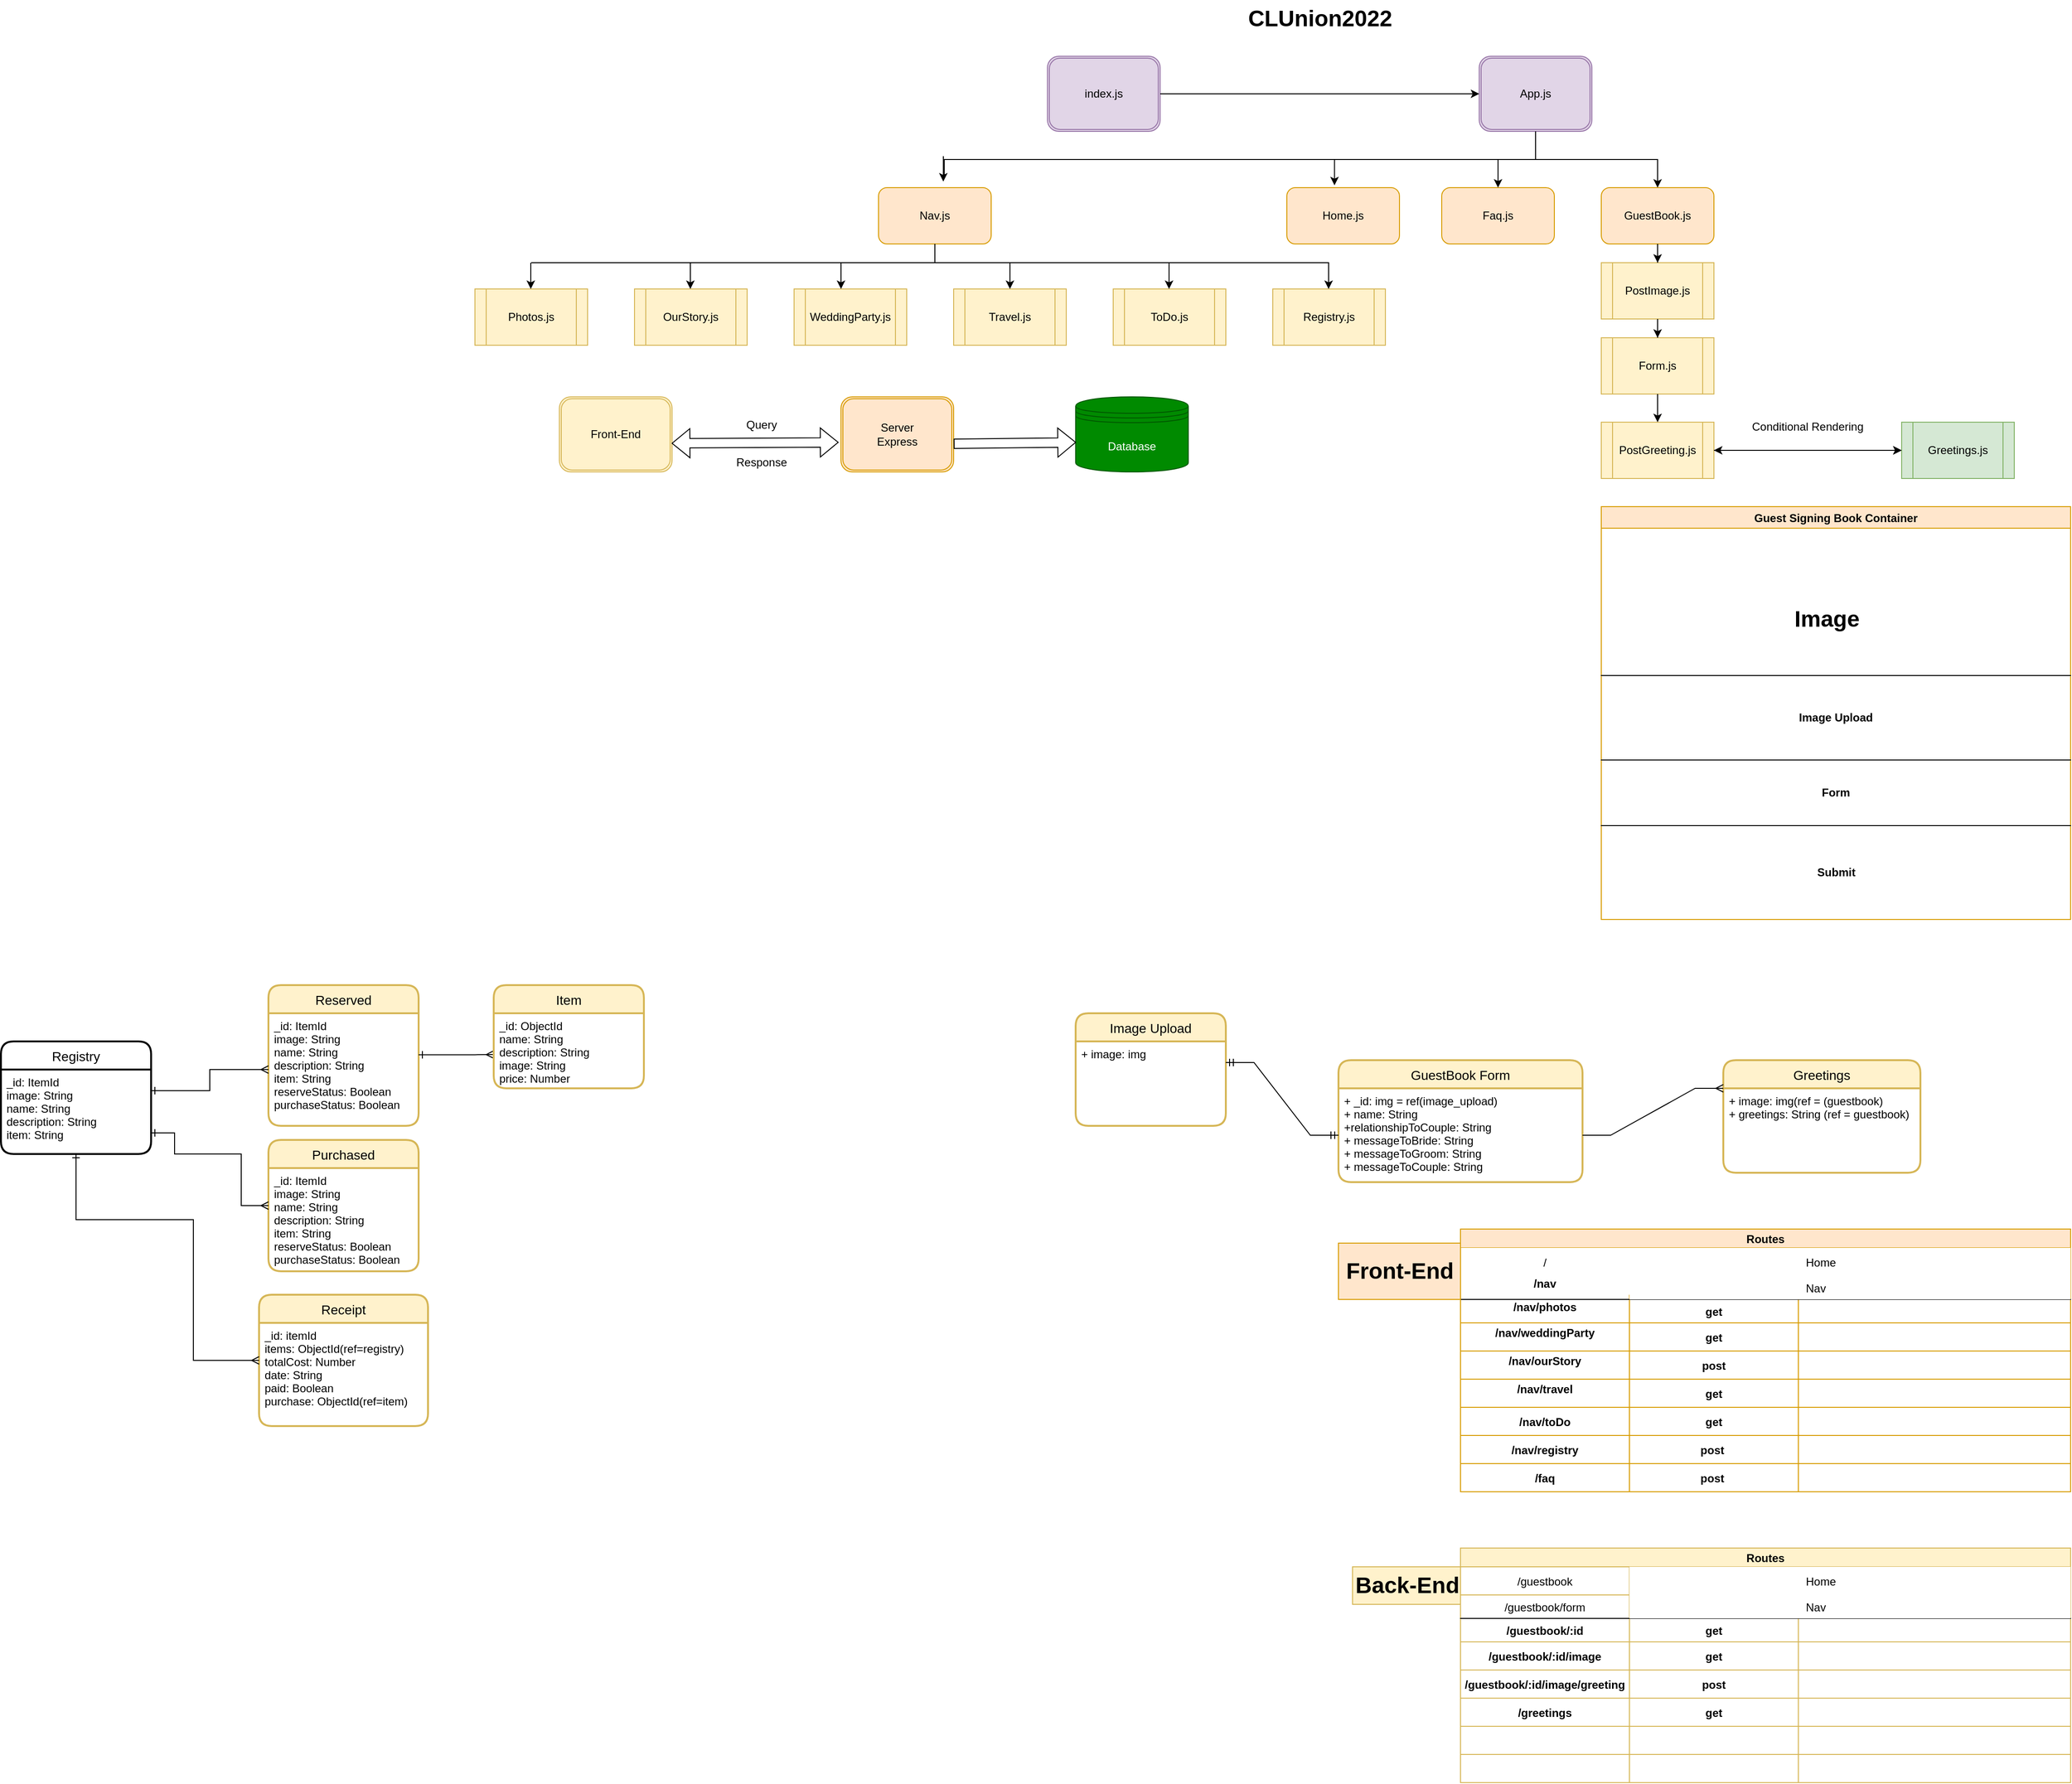 <mxfile version="17.2.4" type="github">
  <diagram id="R2lEEEUBdFMjLlhIrx00" name="Page-1">
    <mxGraphModel dx="3335" dy="1774" grid="1" gridSize="10" guides="1" tooltips="1" connect="1" arrows="1" fold="1" page="1" pageScale="1" pageWidth="850" pageHeight="1100" math="0" shadow="0" extFonts="Permanent Marker^https://fonts.googleapis.com/css?family=Permanent+Marker">
      <root>
        <mxCell id="0" />
        <mxCell id="1" parent="0" />
        <mxCell id="suhASBV4rH8vaRm9QiRD-216" value="" style="group" vertex="1" connectable="0" parent="1">
          <mxGeometry x="-1700" y="-1100" width="1640" height="510" as="geometry" />
        </mxCell>
        <mxCell id="suhASBV4rH8vaRm9QiRD-166" value="index.js" style="shape=ext;double=1;rounded=1;whiteSpace=wrap;html=1;fillColor=#e1d5e7;strokeColor=#9673a6;" vertex="1" parent="suhASBV4rH8vaRm9QiRD-216">
          <mxGeometry x="610" y="60" width="120" height="80" as="geometry" />
        </mxCell>
        <mxCell id="suhASBV4rH8vaRm9QiRD-167" value="App.js" style="shape=ext;double=1;rounded=1;whiteSpace=wrap;html=1;fillColor=#e1d5e7;strokeColor=#9673a6;" vertex="1" parent="suhASBV4rH8vaRm9QiRD-216">
          <mxGeometry x="1070" y="60" width="120" height="80" as="geometry" />
        </mxCell>
        <mxCell id="suhASBV4rH8vaRm9QiRD-168" value="" style="edgeStyle=orthogonalEdgeStyle;rounded=0;orthogonalLoop=1;jettySize=auto;html=1;" edge="1" parent="suhASBV4rH8vaRm9QiRD-216" source="suhASBV4rH8vaRm9QiRD-166" target="suhASBV4rH8vaRm9QiRD-167">
          <mxGeometry relative="1" as="geometry" />
        </mxCell>
        <mxCell id="suhASBV4rH8vaRm9QiRD-169" value="Nav.js" style="rounded=1;whiteSpace=wrap;html=1;fillColor=#ffe6cc;strokeColor=#d79b00;" vertex="1" parent="suhASBV4rH8vaRm9QiRD-216">
          <mxGeometry x="430" y="200" width="120" height="60" as="geometry" />
        </mxCell>
        <mxCell id="suhASBV4rH8vaRm9QiRD-170" value="Home.js" style="rounded=1;whiteSpace=wrap;html=1;fillColor=#ffe6cc;strokeColor=#d79b00;" vertex="1" parent="suhASBV4rH8vaRm9QiRD-216">
          <mxGeometry x="865" y="200" width="120" height="60" as="geometry" />
        </mxCell>
        <mxCell id="suhASBV4rH8vaRm9QiRD-171" value="Faq.js" style="rounded=1;whiteSpace=wrap;html=1;fillColor=#ffe6cc;strokeColor=#d79b00;" vertex="1" parent="suhASBV4rH8vaRm9QiRD-216">
          <mxGeometry x="1030" y="200" width="120" height="60" as="geometry" />
        </mxCell>
        <mxCell id="suhASBV4rH8vaRm9QiRD-191" value="" style="edgeStyle=orthogonalEdgeStyle;rounded=0;orthogonalLoop=1;jettySize=auto;html=1;" edge="1" parent="suhASBV4rH8vaRm9QiRD-216" source="suhASBV4rH8vaRm9QiRD-167" target="suhASBV4rH8vaRm9QiRD-171">
          <mxGeometry relative="1" as="geometry" />
        </mxCell>
        <mxCell id="suhASBV4rH8vaRm9QiRD-172" value="GuestBook.js" style="rounded=1;whiteSpace=wrap;html=1;fillColor=#ffe6cc;strokeColor=#d79b00;" vertex="1" parent="suhASBV4rH8vaRm9QiRD-216">
          <mxGeometry x="1200" y="200" width="120" height="60" as="geometry" />
        </mxCell>
        <mxCell id="suhASBV4rH8vaRm9QiRD-173" value="OurStory.js" style="shape=process;whiteSpace=wrap;html=1;backgroundOutline=1;fillColor=#fff2cc;strokeColor=#d6b656;" vertex="1" parent="suhASBV4rH8vaRm9QiRD-216">
          <mxGeometry x="170" y="308" width="120" height="60" as="geometry" />
        </mxCell>
        <mxCell id="suhASBV4rH8vaRm9QiRD-174" value="WeddingParty.js" style="shape=process;whiteSpace=wrap;html=1;backgroundOutline=1;fillColor=#fff2cc;strokeColor=#d6b656;" vertex="1" parent="suhASBV4rH8vaRm9QiRD-216">
          <mxGeometry x="340" y="308" width="120" height="60" as="geometry" />
        </mxCell>
        <mxCell id="suhASBV4rH8vaRm9QiRD-175" value="Travel.js" style="shape=process;whiteSpace=wrap;html=1;backgroundOutline=1;fillColor=#fff2cc;strokeColor=#d6b656;" vertex="1" parent="suhASBV4rH8vaRm9QiRD-216">
          <mxGeometry x="510" y="308" width="120" height="60" as="geometry" />
        </mxCell>
        <mxCell id="suhASBV4rH8vaRm9QiRD-204" value="" style="edgeStyle=orthogonalEdgeStyle;rounded=0;orthogonalLoop=1;jettySize=auto;html=1;" edge="1" parent="suhASBV4rH8vaRm9QiRD-216" source="suhASBV4rH8vaRm9QiRD-169" target="suhASBV4rH8vaRm9QiRD-175">
          <mxGeometry relative="1" as="geometry">
            <Array as="points">
              <mxPoint x="490" y="280" />
              <mxPoint x="570" y="280" />
            </Array>
          </mxGeometry>
        </mxCell>
        <mxCell id="suhASBV4rH8vaRm9QiRD-176" value="ToDo.js" style="shape=process;whiteSpace=wrap;html=1;backgroundOutline=1;fillColor=#fff2cc;strokeColor=#d6b656;" vertex="1" parent="suhASBV4rH8vaRm9QiRD-216">
          <mxGeometry x="680" y="308" width="120" height="60" as="geometry" />
        </mxCell>
        <mxCell id="suhASBV4rH8vaRm9QiRD-177" value="Registry.js" style="shape=process;whiteSpace=wrap;html=1;backgroundOutline=1;fillColor=#fff2cc;strokeColor=#d6b656;" vertex="1" parent="suhASBV4rH8vaRm9QiRD-216">
          <mxGeometry x="850" y="308" width="120" height="60" as="geometry" />
        </mxCell>
        <mxCell id="suhASBV4rH8vaRm9QiRD-178" value="Photos.js" style="shape=process;whiteSpace=wrap;html=1;backgroundOutline=1;fillColor=#fff2cc;strokeColor=#d6b656;" vertex="1" parent="suhASBV4rH8vaRm9QiRD-216">
          <mxGeometry y="308" width="120" height="60" as="geometry" />
        </mxCell>
        <mxCell id="suhASBV4rH8vaRm9QiRD-179" value="PostImage.js" style="shape=process;whiteSpace=wrap;html=1;backgroundOutline=1;fillColor=#fff2cc;strokeColor=#d6b656;" vertex="1" parent="suhASBV4rH8vaRm9QiRD-216">
          <mxGeometry x="1200" y="280" width="120" height="60" as="geometry" />
        </mxCell>
        <mxCell id="suhASBV4rH8vaRm9QiRD-190" value="" style="edgeStyle=orthogonalEdgeStyle;rounded=0;orthogonalLoop=1;jettySize=auto;html=1;" edge="1" parent="suhASBV4rH8vaRm9QiRD-216" source="suhASBV4rH8vaRm9QiRD-172" target="suhASBV4rH8vaRm9QiRD-179">
          <mxGeometry relative="1" as="geometry" />
        </mxCell>
        <mxCell id="suhASBV4rH8vaRm9QiRD-184" value="Form.js" style="shape=process;whiteSpace=wrap;html=1;backgroundOutline=1;fillColor=#fff2cc;strokeColor=#d6b656;" vertex="1" parent="suhASBV4rH8vaRm9QiRD-216">
          <mxGeometry x="1200" y="360" width="120" height="60" as="geometry" />
        </mxCell>
        <mxCell id="suhASBV4rH8vaRm9QiRD-185" value="" style="edgeStyle=orthogonalEdgeStyle;rounded=0;orthogonalLoop=1;jettySize=auto;html=1;" edge="1" parent="suhASBV4rH8vaRm9QiRD-216" source="suhASBV4rH8vaRm9QiRD-179" target="suhASBV4rH8vaRm9QiRD-184">
          <mxGeometry relative="1" as="geometry" />
        </mxCell>
        <mxCell id="suhASBV4rH8vaRm9QiRD-186" value="PostGreeting.js" style="shape=process;whiteSpace=wrap;html=1;backgroundOutline=1;fillColor=#fff2cc;strokeColor=#d6b656;" vertex="1" parent="suhASBV4rH8vaRm9QiRD-216">
          <mxGeometry x="1200" y="450" width="120" height="60" as="geometry" />
        </mxCell>
        <mxCell id="suhASBV4rH8vaRm9QiRD-187" value="" style="edgeStyle=orthogonalEdgeStyle;rounded=0;orthogonalLoop=1;jettySize=auto;html=1;" edge="1" parent="suhASBV4rH8vaRm9QiRD-216" source="suhASBV4rH8vaRm9QiRD-184" target="suhASBV4rH8vaRm9QiRD-186">
          <mxGeometry relative="1" as="geometry" />
        </mxCell>
        <mxCell id="suhASBV4rH8vaRm9QiRD-188" value="Greetings.js" style="shape=process;whiteSpace=wrap;html=1;backgroundOutline=1;fillColor=#d5e8d4;strokeColor=#82b366;" vertex="1" parent="suhASBV4rH8vaRm9QiRD-216">
          <mxGeometry x="1520" y="450" width="120" height="60" as="geometry" />
        </mxCell>
        <mxCell id="suhASBV4rH8vaRm9QiRD-189" value="" style="edgeStyle=orthogonalEdgeStyle;rounded=0;orthogonalLoop=1;jettySize=auto;html=1;" edge="1" parent="suhASBV4rH8vaRm9QiRD-216" source="suhASBV4rH8vaRm9QiRD-186" target="suhASBV4rH8vaRm9QiRD-188">
          <mxGeometry relative="1" as="geometry" />
        </mxCell>
        <mxCell id="suhASBV4rH8vaRm9QiRD-196" value="" style="shape=partialRectangle;whiteSpace=wrap;html=1;bottom=0;right=0;fillColor=none;" vertex="1" parent="suhASBV4rH8vaRm9QiRD-216">
          <mxGeometry x="500" y="170" width="600" height="20" as="geometry" />
        </mxCell>
        <mxCell id="suhASBV4rH8vaRm9QiRD-198" value="" style="edgeStyle=elbowEdgeStyle;elbow=vertical;endArrow=classic;html=1;rounded=0;entryX=0.5;entryY=0;entryDx=0;entryDy=0;" edge="1" parent="suhASBV4rH8vaRm9QiRD-216" target="suhASBV4rH8vaRm9QiRD-172">
          <mxGeometry width="50" height="50" relative="1" as="geometry">
            <mxPoint x="1130" y="170" as="sourcePoint" />
            <mxPoint x="1180" y="120" as="targetPoint" />
            <Array as="points">
              <mxPoint x="1190" y="170" />
            </Array>
          </mxGeometry>
        </mxCell>
        <mxCell id="suhASBV4rH8vaRm9QiRD-199" value="" style="endArrow=classic;html=1;rounded=0;exitX=0.693;exitY=0.025;exitDx=0;exitDy=0;exitPerimeter=0;entryX=0.423;entryY=-0.042;entryDx=0;entryDy=0;entryPerimeter=0;" edge="1" parent="suhASBV4rH8vaRm9QiRD-216" source="suhASBV4rH8vaRm9QiRD-196" target="suhASBV4rH8vaRm9QiRD-170">
          <mxGeometry width="50" height="50" relative="1" as="geometry">
            <mxPoint x="910" y="160" as="sourcePoint" />
            <mxPoint x="960" y="110" as="targetPoint" />
          </mxGeometry>
        </mxCell>
        <mxCell id="suhASBV4rH8vaRm9QiRD-201" value="" style="endArrow=classic;html=1;rounded=0;exitX=0.693;exitY=0.025;exitDx=0;exitDy=0;exitPerimeter=0;entryX=0.423;entryY=-0.042;entryDx=0;entryDy=0;entryPerimeter=0;" edge="1" parent="suhASBV4rH8vaRm9QiRD-216">
          <mxGeometry width="50" height="50" relative="1" as="geometry">
            <mxPoint x="499.04" y="166.51" as="sourcePoint" />
            <mxPoint x="499.0" y="193.49" as="targetPoint" />
          </mxGeometry>
        </mxCell>
        <mxCell id="suhASBV4rH8vaRm9QiRD-206" value="" style="endArrow=classic;html=1;rounded=0;" edge="1" parent="suhASBV4rH8vaRm9QiRD-216">
          <mxGeometry width="50" height="50" relative="1" as="geometry">
            <mxPoint x="390" y="280" as="sourcePoint" />
            <mxPoint x="390" y="308" as="targetPoint" />
          </mxGeometry>
        </mxCell>
        <mxCell id="suhASBV4rH8vaRm9QiRD-207" value="" style="endArrow=classic;html=1;rounded=0;" edge="1" parent="suhASBV4rH8vaRm9QiRD-216">
          <mxGeometry width="50" height="50" relative="1" as="geometry">
            <mxPoint x="229.5" y="280" as="sourcePoint" />
            <mxPoint x="229.5" y="308" as="targetPoint" />
          </mxGeometry>
        </mxCell>
        <mxCell id="suhASBV4rH8vaRm9QiRD-208" value="" style="endArrow=classic;html=1;rounded=0;" edge="1" parent="suhASBV4rH8vaRm9QiRD-216">
          <mxGeometry width="50" height="50" relative="1" as="geometry">
            <mxPoint x="59.5" y="280" as="sourcePoint" />
            <mxPoint x="59.5" y="308" as="targetPoint" />
          </mxGeometry>
        </mxCell>
        <mxCell id="suhASBV4rH8vaRm9QiRD-209" value="" style="endArrow=classic;html=1;rounded=0;" edge="1" parent="suhASBV4rH8vaRm9QiRD-216">
          <mxGeometry width="50" height="50" relative="1" as="geometry">
            <mxPoint x="739.5" y="280" as="sourcePoint" />
            <mxPoint x="739.5" y="308" as="targetPoint" />
          </mxGeometry>
        </mxCell>
        <mxCell id="suhASBV4rH8vaRm9QiRD-210" value="" style="endArrow=classic;html=1;rounded=0;" edge="1" parent="suhASBV4rH8vaRm9QiRD-216">
          <mxGeometry width="50" height="50" relative="1" as="geometry">
            <mxPoint x="909.5" y="280" as="sourcePoint" />
            <mxPoint x="909.5" y="308" as="targetPoint" />
          </mxGeometry>
        </mxCell>
        <mxCell id="suhASBV4rH8vaRm9QiRD-211" value="" style="endArrow=none;html=1;rounded=0;" edge="1" parent="suhASBV4rH8vaRm9QiRD-216">
          <mxGeometry width="50" height="50" relative="1" as="geometry">
            <mxPoint x="570" y="280" as="sourcePoint" />
            <mxPoint x="910" y="280" as="targetPoint" />
          </mxGeometry>
        </mxCell>
        <mxCell id="suhASBV4rH8vaRm9QiRD-212" value="" style="endArrow=none;html=1;rounded=0;" edge="1" parent="suhASBV4rH8vaRm9QiRD-216">
          <mxGeometry width="50" height="50" relative="1" as="geometry">
            <mxPoint x="60" y="280" as="sourcePoint" />
            <mxPoint x="490" y="280" as="targetPoint" />
          </mxGeometry>
        </mxCell>
        <mxCell id="suhASBV4rH8vaRm9QiRD-213" value="CLUnion2022" style="text;strokeColor=none;fillColor=none;html=1;fontSize=24;fontStyle=1;verticalAlign=middle;align=center;" vertex="1" parent="suhASBV4rH8vaRm9QiRD-216">
          <mxGeometry x="850" width="100" height="40" as="geometry" />
        </mxCell>
        <mxCell id="suhASBV4rH8vaRm9QiRD-214" value="Conditional Rendering" style="text;html=1;strokeColor=none;fillColor=none;align=center;verticalAlign=middle;whiteSpace=wrap;rounded=0;" vertex="1" parent="suhASBV4rH8vaRm9QiRD-216">
          <mxGeometry x="1340" y="440" width="160" height="30" as="geometry" />
        </mxCell>
        <mxCell id="suhASBV4rH8vaRm9QiRD-215" value="" style="endArrow=classic;startArrow=classic;html=1;rounded=0;" edge="1" parent="suhASBV4rH8vaRm9QiRD-216">
          <mxGeometry width="50" height="50" relative="1" as="geometry">
            <mxPoint x="1320" y="480" as="sourcePoint" />
            <mxPoint x="1520" y="480" as="targetPoint" />
            <Array as="points" />
          </mxGeometry>
        </mxCell>
        <mxCell id="suhASBV4rH8vaRm9QiRD-229" value="Database" style="shape=datastore;whiteSpace=wrap;html=1;fillColor=#008a00;fontColor=#ffffff;strokeColor=#005700;" vertex="1" parent="suhASBV4rH8vaRm9QiRD-216">
          <mxGeometry x="640" y="423" width="120" height="80" as="geometry" />
        </mxCell>
        <mxCell id="suhASBV4rH8vaRm9QiRD-219" value="Guest Signing Book Container" style="swimlane;fillColor=#ffe6cc;strokeColor=#d79b00;" vertex="1" parent="1">
          <mxGeometry x="-500" y="-560" width="500" height="440" as="geometry" />
        </mxCell>
        <mxCell id="suhASBV4rH8vaRm9QiRD-220" value="Image Upload" style="shape=partialRectangle;whiteSpace=wrap;html=1;left=0;right=0;fillColor=none;fontStyle=1" vertex="1" parent="suhASBV4rH8vaRm9QiRD-219">
          <mxGeometry y="180" width="500" height="90" as="geometry" />
        </mxCell>
        <mxCell id="suhASBV4rH8vaRm9QiRD-221" value="&lt;b&gt;Form&lt;/b&gt;" style="shape=partialRectangle;whiteSpace=wrap;html=1;left=0;right=0;fillColor=none;" vertex="1" parent="suhASBV4rH8vaRm9QiRD-219">
          <mxGeometry y="270" width="500" height="70" as="geometry" />
        </mxCell>
        <mxCell id="suhASBV4rH8vaRm9QiRD-224" value="Image" style="text;strokeColor=none;fillColor=none;html=1;fontSize=24;fontStyle=1;verticalAlign=middle;align=center;" vertex="1" parent="suhASBV4rH8vaRm9QiRD-219">
          <mxGeometry x="190" y="100" width="100" height="40" as="geometry" />
        </mxCell>
        <mxCell id="suhASBV4rH8vaRm9QiRD-226" value="&lt;b&gt;Submit&lt;/b&gt;" style="text;html=1;align=center;verticalAlign=middle;resizable=0;points=[];autosize=1;strokeColor=none;fillColor=none;" vertex="1" parent="suhASBV4rH8vaRm9QiRD-219">
          <mxGeometry x="220" y="380" width="60" height="20" as="geometry" />
        </mxCell>
        <mxCell id="suhASBV4rH8vaRm9QiRD-227" value="Front-End" style="shape=ext;double=1;rounded=1;whiteSpace=wrap;html=1;fillColor=#fff2cc;strokeColor=#d6b656;" vertex="1" parent="1">
          <mxGeometry x="-1610" y="-677" width="120" height="80" as="geometry" />
        </mxCell>
        <mxCell id="suhASBV4rH8vaRm9QiRD-228" value="Server&lt;br&gt;Express" style="shape=ext;double=1;rounded=1;whiteSpace=wrap;html=1;fillColor=#ffe6cc;strokeColor=#d79b00;" vertex="1" parent="1">
          <mxGeometry x="-1310" y="-677" width="120" height="80" as="geometry" />
        </mxCell>
        <mxCell id="suhASBV4rH8vaRm9QiRD-232" value="Query" style="text;html=1;align=center;verticalAlign=middle;resizable=0;points=[];autosize=1;strokeColor=none;fillColor=none;" vertex="1" parent="1">
          <mxGeometry x="-1420" y="-657" width="50" height="20" as="geometry" />
        </mxCell>
        <mxCell id="suhASBV4rH8vaRm9QiRD-233" value="Response" style="text;html=1;align=center;verticalAlign=middle;resizable=0;points=[];autosize=1;strokeColor=none;fillColor=none;" vertex="1" parent="1">
          <mxGeometry x="-1430" y="-617" width="70" height="20" as="geometry" />
        </mxCell>
        <mxCell id="suhASBV4rH8vaRm9QiRD-231" value="" style="shape=flexArrow;endArrow=classic;startArrow=classic;html=1;rounded=0;entryX=-0.021;entryY=0.606;entryDx=0;entryDy=0;entryPerimeter=0;exitX=0.996;exitY=0.619;exitDx=0;exitDy=0;exitPerimeter=0;" edge="1" parent="1" source="suhASBV4rH8vaRm9QiRD-227" target="suhASBV4rH8vaRm9QiRD-228">
          <mxGeometry width="100" height="100" relative="1" as="geometry">
            <mxPoint x="-1490" y="-627" as="sourcePoint" />
            <mxPoint x="-1390" y="-727" as="targetPoint" />
          </mxGeometry>
        </mxCell>
        <mxCell id="suhASBV4rH8vaRm9QiRD-234" value="" style="shape=flexArrow;endArrow=classic;html=1;rounded=0;entryX=0.004;entryY=0.606;entryDx=0;entryDy=0;entryPerimeter=0;" edge="1" parent="1" target="suhASBV4rH8vaRm9QiRD-229">
          <mxGeometry width="50" height="50" relative="1" as="geometry">
            <mxPoint x="-1190" y="-627" as="sourcePoint" />
            <mxPoint x="-1140" y="-677" as="targetPoint" />
          </mxGeometry>
        </mxCell>
        <mxCell id="suhASBV4rH8vaRm9QiRD-235" value="Image Upload" style="swimlane;childLayout=stackLayout;horizontal=1;startSize=30;horizontalStack=0;rounded=1;fontSize=14;fontStyle=0;strokeWidth=2;resizeParent=0;resizeLast=1;shadow=0;dashed=0;align=center;fillColor=#fff2cc;strokeColor=#d6b656;" vertex="1" parent="1">
          <mxGeometry x="-1060" y="-20" width="160" height="120" as="geometry" />
        </mxCell>
        <mxCell id="suhASBV4rH8vaRm9QiRD-236" value="+ image: img" style="align=left;strokeColor=none;fillColor=none;spacingLeft=4;fontSize=12;verticalAlign=top;resizable=0;rotatable=0;part=1;" vertex="1" parent="suhASBV4rH8vaRm9QiRD-235">
          <mxGeometry y="30" width="160" height="90" as="geometry" />
        </mxCell>
        <mxCell id="suhASBV4rH8vaRm9QiRD-237" value="GuestBook Form" style="swimlane;childLayout=stackLayout;horizontal=1;startSize=30;horizontalStack=0;rounded=1;fontSize=14;fontStyle=0;strokeWidth=2;resizeParent=0;resizeLast=1;shadow=0;dashed=0;align=center;fillColor=#fff2cc;strokeColor=#d6b656;" vertex="1" parent="1">
          <mxGeometry x="-780" y="30" width="260" height="130" as="geometry" />
        </mxCell>
        <mxCell id="suhASBV4rH8vaRm9QiRD-238" value="+ _id: img = ref(image_upload)&#xa;+ name: String&#xa;+relationshipToCouple: String&#xa;+ messageToBride: String&#xa;+ messageToGroom: String&#xa;+ messageToCouple: String" style="align=left;strokeColor=none;fillColor=none;spacingLeft=4;fontSize=12;verticalAlign=top;resizable=0;rotatable=0;part=1;" vertex="1" parent="suhASBV4rH8vaRm9QiRD-237">
          <mxGeometry y="30" width="260" height="100" as="geometry" />
        </mxCell>
        <mxCell id="suhASBV4rH8vaRm9QiRD-239" value="" style="edgeStyle=entityRelationEdgeStyle;fontSize=12;html=1;endArrow=ERmandOne;startArrow=ERmandOne;rounded=0;entryX=0;entryY=0.5;entryDx=0;entryDy=0;exitX=1;exitY=0.25;exitDx=0;exitDy=0;" edge="1" parent="1" source="suhASBV4rH8vaRm9QiRD-236" target="suhASBV4rH8vaRm9QiRD-238">
          <mxGeometry width="100" height="100" relative="1" as="geometry">
            <mxPoint x="-900" y="40" as="sourcePoint" />
            <mxPoint x="-800" y="-60" as="targetPoint" />
          </mxGeometry>
        </mxCell>
        <mxCell id="suhASBV4rH8vaRm9QiRD-240" value="Greetings" style="swimlane;childLayout=stackLayout;horizontal=1;startSize=30;horizontalStack=0;rounded=1;fontSize=14;fontStyle=0;strokeWidth=2;resizeParent=0;resizeLast=1;shadow=0;dashed=0;align=center;fillColor=#fff2cc;strokeColor=#d6b656;" vertex="1" parent="1">
          <mxGeometry x="-370" y="30" width="210" height="120" as="geometry" />
        </mxCell>
        <mxCell id="suhASBV4rH8vaRm9QiRD-241" value="+ image: img(ref = (guestbook)&#xa;+ greetings: String (ref = guestbook)" style="align=left;strokeColor=none;fillColor=none;spacingLeft=4;fontSize=12;verticalAlign=top;resizable=0;rotatable=0;part=1;" vertex="1" parent="suhASBV4rH8vaRm9QiRD-240">
          <mxGeometry y="30" width="210" height="90" as="geometry" />
        </mxCell>
        <mxCell id="suhASBV4rH8vaRm9QiRD-242" value="" style="edgeStyle=entityRelationEdgeStyle;fontSize=12;html=1;endArrow=ERmany;rounded=0;entryX=0;entryY=0;entryDx=0;entryDy=0;exitX=1;exitY=0.5;exitDx=0;exitDy=0;" edge="1" parent="1" source="suhASBV4rH8vaRm9QiRD-238" target="suhASBV4rH8vaRm9QiRD-241">
          <mxGeometry width="100" height="100" relative="1" as="geometry">
            <mxPoint x="-510" y="105" as="sourcePoint" />
            <mxPoint x="-420" y="10" as="targetPoint" />
          </mxGeometry>
        </mxCell>
        <mxCell id="suhASBV4rH8vaRm9QiRD-249" value="Routes" style="shape=table;startSize=20;container=1;collapsible=1;childLayout=tableLayout;fixedRows=1;rowLines=1;fontStyle=1;align=center;resizeLast=1;swimlaneFillColor=default;fillColor=#ffe6cc;strokeColor=#d79b00;" vertex="1" parent="1">
          <mxGeometry x="-650" y="210" width="650" height="280.0" as="geometry">
            <mxRectangle x="-150" y="-285" width="70" height="20" as="alternateBounds" />
          </mxGeometry>
        </mxCell>
        <mxCell id="suhASBV4rH8vaRm9QiRD-250" value="" style="shape=tableRow;horizontal=0;startSize=0;swimlaneHead=0;swimlaneBody=0;fillColor=none;collapsible=0;dropTarget=0;points=[[0,0.5],[1,0.5]];portConstraint=eastwest;top=0;left=0;right=0;bottom=0;" vertex="1" parent="suhASBV4rH8vaRm9QiRD-249">
          <mxGeometry y="20" width="650" height="30" as="geometry" />
        </mxCell>
        <mxCell id="suhASBV4rH8vaRm9QiRD-251" style="shape=partialRectangle;connectable=0;fillColor=none;top=0;left=0;bottom=0;right=0;fontStyle=0;overflow=hidden;" vertex="1" parent="suhASBV4rH8vaRm9QiRD-250">
          <mxGeometry width="180" height="30" as="geometry">
            <mxRectangle width="180" height="30" as="alternateBounds" />
          </mxGeometry>
        </mxCell>
        <mxCell id="suhASBV4rH8vaRm9QiRD-252" value="" style="shape=partialRectangle;connectable=0;top=0;left=0;bottom=0;right=0;fontStyle=0;overflow=hidden;" vertex="1" parent="suhASBV4rH8vaRm9QiRD-250">
          <mxGeometry x="180" width="180" height="30" as="geometry">
            <mxRectangle width="180" height="30" as="alternateBounds" />
          </mxGeometry>
        </mxCell>
        <mxCell id="suhASBV4rH8vaRm9QiRD-253" value="Home" style="shape=partialRectangle;connectable=0;top=0;left=0;bottom=0;right=0;align=left;spacingLeft=6;fontStyle=0;overflow=hidden;" vertex="1" parent="suhASBV4rH8vaRm9QiRD-250">
          <mxGeometry x="360" width="290" height="30" as="geometry">
            <mxRectangle width="290" height="30" as="alternateBounds" />
          </mxGeometry>
        </mxCell>
        <mxCell id="suhASBV4rH8vaRm9QiRD-254" value="" style="shape=tableRow;horizontal=0;startSize=0;swimlaneHead=0;swimlaneBody=0;fillColor=none;collapsible=0;dropTarget=0;points=[[0,0.5],[1,0.5]];portConstraint=eastwest;top=0;left=0;right=0;bottom=1;" vertex="1" parent="suhASBV4rH8vaRm9QiRD-249">
          <mxGeometry y="50" width="650" height="25" as="geometry" />
        </mxCell>
        <mxCell id="suhASBV4rH8vaRm9QiRD-255" style="shape=partialRectangle;connectable=0;fillColor=none;top=0;left=0;bottom=0;right=0;fontStyle=1;overflow=hidden;" vertex="1" parent="suhASBV4rH8vaRm9QiRD-254">
          <mxGeometry width="180" height="25" as="geometry">
            <mxRectangle width="180" height="25" as="alternateBounds" />
          </mxGeometry>
        </mxCell>
        <mxCell id="suhASBV4rH8vaRm9QiRD-256" value="" style="shape=partialRectangle;connectable=0;top=0;left=0;bottom=0;right=0;fontStyle=1;overflow=hidden;" vertex="1" parent="suhASBV4rH8vaRm9QiRD-254">
          <mxGeometry x="180" width="180" height="25" as="geometry">
            <mxRectangle width="180" height="25" as="alternateBounds" />
          </mxGeometry>
        </mxCell>
        <mxCell id="suhASBV4rH8vaRm9QiRD-257" value="Nav" style="shape=partialRectangle;connectable=0;top=0;left=0;bottom=0;right=0;align=left;spacingLeft=6;fontStyle=0;overflow=hidden;" vertex="1" parent="suhASBV4rH8vaRm9QiRD-254">
          <mxGeometry x="360" width="290" height="25" as="geometry">
            <mxRectangle width="290" height="25" as="alternateBounds" />
          </mxGeometry>
        </mxCell>
        <mxCell id="suhASBV4rH8vaRm9QiRD-258" value="" style="shape=tableRow;horizontal=0;startSize=0;swimlaneHead=0;swimlaneBody=0;fillColor=none;collapsible=0;dropTarget=0;points=[[0,0.5],[1,0.5]];portConstraint=eastwest;top=0;left=0;right=0;bottom=0;" vertex="1" parent="suhASBV4rH8vaRm9QiRD-249">
          <mxGeometry y="75" width="650" height="25" as="geometry" />
        </mxCell>
        <mxCell id="suhASBV4rH8vaRm9QiRD-259" style="shape=partialRectangle;connectable=0;fillColor=none;top=0;left=0;bottom=0;right=0;editable=1;overflow=hidden;fontStyle=1" vertex="1" parent="suhASBV4rH8vaRm9QiRD-258">
          <mxGeometry width="180" height="25" as="geometry">
            <mxRectangle width="180" height="25" as="alternateBounds" />
          </mxGeometry>
        </mxCell>
        <mxCell id="suhASBV4rH8vaRm9QiRD-260" value="get" style="shape=partialRectangle;connectable=0;fillColor=none;top=0;left=0;bottom=0;right=0;editable=1;overflow=hidden;fontStyle=1" vertex="1" parent="suhASBV4rH8vaRm9QiRD-258">
          <mxGeometry x="180" width="180" height="25" as="geometry">
            <mxRectangle width="180" height="25" as="alternateBounds" />
          </mxGeometry>
        </mxCell>
        <mxCell id="suhASBV4rH8vaRm9QiRD-261" value="" style="shape=partialRectangle;connectable=0;fillColor=none;top=0;left=0;bottom=0;right=0;align=left;spacingLeft=6;overflow=hidden;" vertex="1" parent="suhASBV4rH8vaRm9QiRD-258">
          <mxGeometry x="360" width="290" height="25" as="geometry">
            <mxRectangle width="290" height="25" as="alternateBounds" />
          </mxGeometry>
        </mxCell>
        <mxCell id="suhASBV4rH8vaRm9QiRD-262" value="" style="shape=tableRow;horizontal=0;startSize=0;swimlaneHead=0;swimlaneBody=0;fillColor=none;collapsible=0;dropTarget=0;points=[[0,0.5],[1,0.5]];portConstraint=eastwest;top=0;left=0;right=0;bottom=0;" vertex="1" parent="suhASBV4rH8vaRm9QiRD-249">
          <mxGeometry y="100" width="650" height="30" as="geometry" />
        </mxCell>
        <mxCell id="suhASBV4rH8vaRm9QiRD-263" style="shape=partialRectangle;connectable=0;fillColor=none;top=0;left=0;bottom=0;right=0;editable=1;overflow=hidden;fontStyle=1" vertex="1" parent="suhASBV4rH8vaRm9QiRD-262">
          <mxGeometry width="180" height="30" as="geometry">
            <mxRectangle width="180" height="30" as="alternateBounds" />
          </mxGeometry>
        </mxCell>
        <mxCell id="suhASBV4rH8vaRm9QiRD-264" value="get" style="shape=partialRectangle;connectable=0;fillColor=none;top=0;left=0;bottom=0;right=0;editable=1;overflow=hidden;fontStyle=1" vertex="1" parent="suhASBV4rH8vaRm9QiRD-262">
          <mxGeometry x="180" width="180" height="30" as="geometry">
            <mxRectangle width="180" height="30" as="alternateBounds" />
          </mxGeometry>
        </mxCell>
        <mxCell id="suhASBV4rH8vaRm9QiRD-265" value="" style="shape=partialRectangle;connectable=0;fillColor=none;top=0;left=0;bottom=0;right=0;align=left;spacingLeft=6;overflow=hidden;" vertex="1" parent="suhASBV4rH8vaRm9QiRD-262">
          <mxGeometry x="360" width="290" height="30" as="geometry">
            <mxRectangle width="290" height="30" as="alternateBounds" />
          </mxGeometry>
        </mxCell>
        <mxCell id="suhASBV4rH8vaRm9QiRD-266" style="shape=tableRow;horizontal=0;startSize=0;swimlaneHead=0;swimlaneBody=0;fillColor=none;collapsible=0;dropTarget=0;points=[[0,0.5],[1,0.5]];portConstraint=eastwest;top=0;left=0;right=0;bottom=0;" vertex="1" parent="suhASBV4rH8vaRm9QiRD-249">
          <mxGeometry y="130" width="650" height="30" as="geometry" />
        </mxCell>
        <mxCell id="suhASBV4rH8vaRm9QiRD-267" style="shape=partialRectangle;connectable=0;fillColor=none;top=0;left=0;bottom=0;right=0;editable=1;overflow=hidden;fontStyle=1" vertex="1" parent="suhASBV4rH8vaRm9QiRD-266">
          <mxGeometry width="180" height="30" as="geometry">
            <mxRectangle width="180" height="30" as="alternateBounds" />
          </mxGeometry>
        </mxCell>
        <mxCell id="suhASBV4rH8vaRm9QiRD-268" value="post" style="shape=partialRectangle;connectable=0;fillColor=none;top=0;left=0;bottom=0;right=0;editable=1;overflow=hidden;fontStyle=1" vertex="1" parent="suhASBV4rH8vaRm9QiRD-266">
          <mxGeometry x="180" width="180" height="30" as="geometry">
            <mxRectangle width="180" height="30" as="alternateBounds" />
          </mxGeometry>
        </mxCell>
        <mxCell id="suhASBV4rH8vaRm9QiRD-269" value="" style="shape=partialRectangle;connectable=0;fillColor=none;top=0;left=0;bottom=0;right=0;align=left;spacingLeft=6;overflow=hidden;" vertex="1" parent="suhASBV4rH8vaRm9QiRD-266">
          <mxGeometry x="360" width="290" height="30" as="geometry">
            <mxRectangle width="290" height="30" as="alternateBounds" />
          </mxGeometry>
        </mxCell>
        <mxCell id="suhASBV4rH8vaRm9QiRD-270" style="shape=tableRow;horizontal=0;startSize=0;swimlaneHead=0;swimlaneBody=0;fillColor=none;collapsible=0;dropTarget=0;points=[[0,0.5],[1,0.5]];portConstraint=eastwest;top=0;left=0;right=0;bottom=0;" vertex="1" parent="suhASBV4rH8vaRm9QiRD-249">
          <mxGeometry y="160" width="650" height="30" as="geometry" />
        </mxCell>
        <mxCell id="suhASBV4rH8vaRm9QiRD-271" style="shape=partialRectangle;connectable=0;fillColor=none;top=0;left=0;bottom=0;right=0;editable=1;overflow=hidden;fontStyle=1" vertex="1" parent="suhASBV4rH8vaRm9QiRD-270">
          <mxGeometry width="180" height="30" as="geometry">
            <mxRectangle width="180" height="30" as="alternateBounds" />
          </mxGeometry>
        </mxCell>
        <mxCell id="suhASBV4rH8vaRm9QiRD-272" value="get" style="shape=partialRectangle;connectable=0;fillColor=none;top=0;left=0;bottom=0;right=0;editable=1;overflow=hidden;fontStyle=1" vertex="1" parent="suhASBV4rH8vaRm9QiRD-270">
          <mxGeometry x="180" width="180" height="30" as="geometry">
            <mxRectangle width="180" height="30" as="alternateBounds" />
          </mxGeometry>
        </mxCell>
        <mxCell id="suhASBV4rH8vaRm9QiRD-273" value="" style="shape=partialRectangle;connectable=0;fillColor=none;top=0;left=0;bottom=0;right=0;align=left;spacingLeft=6;overflow=hidden;" vertex="1" parent="suhASBV4rH8vaRm9QiRD-270">
          <mxGeometry x="360" width="290" height="30" as="geometry">
            <mxRectangle width="290" height="30" as="alternateBounds" />
          </mxGeometry>
        </mxCell>
        <mxCell id="suhASBV4rH8vaRm9QiRD-274" style="shape=tableRow;horizontal=0;startSize=0;swimlaneHead=0;swimlaneBody=0;fillColor=none;collapsible=0;dropTarget=0;points=[[0,0.5],[1,0.5]];portConstraint=eastwest;top=0;left=0;right=0;bottom=0;" vertex="1" parent="suhASBV4rH8vaRm9QiRD-249">
          <mxGeometry y="190" width="650" height="30" as="geometry" />
        </mxCell>
        <mxCell id="suhASBV4rH8vaRm9QiRD-275" value="/nav/toDo" style="shape=partialRectangle;connectable=0;fillColor=none;top=0;left=0;bottom=0;right=0;editable=1;overflow=hidden;fontStyle=1" vertex="1" parent="suhASBV4rH8vaRm9QiRD-274">
          <mxGeometry width="180" height="30" as="geometry">
            <mxRectangle width="180" height="30" as="alternateBounds" />
          </mxGeometry>
        </mxCell>
        <mxCell id="suhASBV4rH8vaRm9QiRD-276" value="get" style="shape=partialRectangle;connectable=0;fillColor=none;top=0;left=0;bottom=0;right=0;editable=1;overflow=hidden;fontStyle=1" vertex="1" parent="suhASBV4rH8vaRm9QiRD-274">
          <mxGeometry x="180" width="180" height="30" as="geometry">
            <mxRectangle width="180" height="30" as="alternateBounds" />
          </mxGeometry>
        </mxCell>
        <mxCell id="suhASBV4rH8vaRm9QiRD-277" value="" style="shape=partialRectangle;connectable=0;fillColor=none;top=0;left=0;bottom=0;right=0;align=left;spacingLeft=6;overflow=hidden;" vertex="1" parent="suhASBV4rH8vaRm9QiRD-274">
          <mxGeometry x="360" width="290" height="30" as="geometry">
            <mxRectangle width="290" height="30" as="alternateBounds" />
          </mxGeometry>
        </mxCell>
        <mxCell id="suhASBV4rH8vaRm9QiRD-357" style="shape=tableRow;horizontal=0;startSize=0;swimlaneHead=0;swimlaneBody=0;fillColor=none;collapsible=0;dropTarget=0;points=[[0,0.5],[1,0.5]];portConstraint=eastwest;top=0;left=0;right=0;bottom=0;" vertex="1" parent="suhASBV4rH8vaRm9QiRD-249">
          <mxGeometry y="220" width="650" height="30" as="geometry" />
        </mxCell>
        <mxCell id="suhASBV4rH8vaRm9QiRD-358" value="/nav/registry" style="shape=partialRectangle;connectable=0;fillColor=none;top=0;left=0;bottom=0;right=0;editable=1;overflow=hidden;fontStyle=1" vertex="1" parent="suhASBV4rH8vaRm9QiRD-357">
          <mxGeometry width="180" height="30" as="geometry">
            <mxRectangle width="180" height="30" as="alternateBounds" />
          </mxGeometry>
        </mxCell>
        <mxCell id="suhASBV4rH8vaRm9QiRD-359" value="post " style="shape=partialRectangle;connectable=0;fillColor=none;top=0;left=0;bottom=0;right=0;editable=1;overflow=hidden;fontStyle=1" vertex="1" parent="suhASBV4rH8vaRm9QiRD-357">
          <mxGeometry x="180" width="180" height="30" as="geometry">
            <mxRectangle width="180" height="30" as="alternateBounds" />
          </mxGeometry>
        </mxCell>
        <mxCell id="suhASBV4rH8vaRm9QiRD-360" value="" style="shape=partialRectangle;connectable=0;fillColor=none;top=0;left=0;bottom=0;right=0;align=left;spacingLeft=6;overflow=hidden;" vertex="1" parent="suhASBV4rH8vaRm9QiRD-357">
          <mxGeometry x="360" width="290" height="30" as="geometry">
            <mxRectangle width="290" height="30" as="alternateBounds" />
          </mxGeometry>
        </mxCell>
        <mxCell id="suhASBV4rH8vaRm9QiRD-278" style="shape=tableRow;horizontal=0;startSize=0;swimlaneHead=0;swimlaneBody=0;fillColor=none;collapsible=0;dropTarget=0;points=[[0,0.5],[1,0.5]];portConstraint=eastwest;top=0;left=0;right=0;bottom=0;" vertex="1" parent="suhASBV4rH8vaRm9QiRD-249">
          <mxGeometry y="250" width="650" height="30" as="geometry" />
        </mxCell>
        <mxCell id="suhASBV4rH8vaRm9QiRD-279" value="/faq" style="shape=partialRectangle;connectable=0;fillColor=none;top=0;left=0;bottom=0;right=0;editable=1;overflow=hidden;fontStyle=1" vertex="1" parent="suhASBV4rH8vaRm9QiRD-278">
          <mxGeometry width="180" height="30" as="geometry">
            <mxRectangle width="180" height="30" as="alternateBounds" />
          </mxGeometry>
        </mxCell>
        <mxCell id="suhASBV4rH8vaRm9QiRD-280" value="post " style="shape=partialRectangle;connectable=0;fillColor=none;top=0;left=0;bottom=0;right=0;editable=1;overflow=hidden;fontStyle=1" vertex="1" parent="suhASBV4rH8vaRm9QiRD-278">
          <mxGeometry x="180" width="180" height="30" as="geometry">
            <mxRectangle width="180" height="30" as="alternateBounds" />
          </mxGeometry>
        </mxCell>
        <mxCell id="suhASBV4rH8vaRm9QiRD-281" value="" style="shape=partialRectangle;connectable=0;fillColor=none;top=0;left=0;bottom=0;right=0;align=left;spacingLeft=6;overflow=hidden;" vertex="1" parent="suhASBV4rH8vaRm9QiRD-278">
          <mxGeometry x="360" width="290" height="30" as="geometry">
            <mxRectangle width="290" height="30" as="alternateBounds" />
          </mxGeometry>
        </mxCell>
        <mxCell id="suhASBV4rH8vaRm9QiRD-282" value="/" style="shape=partialRectangle;connectable=0;top=0;left=0;bottom=0;right=0;fontStyle=0;overflow=hidden;" vertex="1" parent="1">
          <mxGeometry x="-650" y="230" width="180" height="30" as="geometry">
            <mxRectangle width="180" height="30" as="alternateBounds" />
          </mxGeometry>
        </mxCell>
        <mxCell id="suhASBV4rH8vaRm9QiRD-283" value="/nav" style="shape=partialRectangle;connectable=0;top=0;left=0;bottom=0;right=0;fontStyle=1;overflow=hidden;" vertex="1" parent="1">
          <mxGeometry x="-650" y="255" width="180" height="25" as="geometry">
            <mxRectangle width="180" height="25" as="alternateBounds" />
          </mxGeometry>
        </mxCell>
        <mxCell id="suhASBV4rH8vaRm9QiRD-284" value="/nav/photos" style="shape=partialRectangle;connectable=0;fillColor=none;top=0;left=0;bottom=0;right=0;editable=1;overflow=hidden;fontStyle=1" vertex="1" parent="1">
          <mxGeometry x="-650" y="280" width="180" height="25" as="geometry">
            <mxRectangle width="180" height="25" as="alternateBounds" />
          </mxGeometry>
        </mxCell>
        <mxCell id="suhASBV4rH8vaRm9QiRD-285" value="/nav/weddingParty" style="shape=partialRectangle;connectable=0;fillColor=none;top=0;left=0;bottom=0;right=0;editable=1;overflow=hidden;fontStyle=1" vertex="1" parent="1">
          <mxGeometry x="-650" y="305" width="180" height="30" as="geometry">
            <mxRectangle width="180" height="30" as="alternateBounds" />
          </mxGeometry>
        </mxCell>
        <mxCell id="suhASBV4rH8vaRm9QiRD-286" value="/nav/ourStory" style="shape=partialRectangle;connectable=0;fillColor=none;top=0;left=0;bottom=0;right=0;editable=1;overflow=hidden;fontStyle=1" vertex="1" parent="1">
          <mxGeometry x="-650" y="335" width="180" height="30" as="geometry">
            <mxRectangle width="180" height="30" as="alternateBounds" />
          </mxGeometry>
        </mxCell>
        <mxCell id="suhASBV4rH8vaRm9QiRD-287" value="/nav/travel" style="shape=partialRectangle;connectable=0;fillColor=none;top=0;left=0;bottom=0;right=0;editable=1;overflow=hidden;fontStyle=1" vertex="1" parent="1">
          <mxGeometry x="-650" y="365" width="180" height="30" as="geometry">
            <mxRectangle width="180" height="30" as="alternateBounds" />
          </mxGeometry>
        </mxCell>
        <mxCell id="suhASBV4rH8vaRm9QiRD-288" value="Front-End" style="text;strokeColor=#d79b00;fillColor=#ffe6cc;html=1;fontSize=24;fontStyle=1;verticalAlign=middle;align=center;" vertex="1" parent="1">
          <mxGeometry x="-780" y="225" width="130" height="60" as="geometry" />
        </mxCell>
        <mxCell id="suhASBV4rH8vaRm9QiRD-289" value="Back-End" style="text;strokeColor=#d6b656;fillColor=#fff2cc;html=1;fontSize=24;fontStyle=1;verticalAlign=middle;align=center;" vertex="1" parent="1">
          <mxGeometry x="-765" y="570" width="115" height="40" as="geometry" />
        </mxCell>
        <mxCell id="suhASBV4rH8vaRm9QiRD-324" value="Routes" style="shape=table;startSize=20;container=1;collapsible=1;childLayout=tableLayout;fixedRows=1;rowLines=1;fontStyle=1;align=center;resizeLast=1;swimlaneFillColor=default;fillColor=#fff2cc;strokeColor=#d6b656;" vertex="1" parent="1">
          <mxGeometry x="-650" y="550" width="650" height="250.0" as="geometry">
            <mxRectangle x="-150" y="-285" width="70" height="20" as="alternateBounds" />
          </mxGeometry>
        </mxCell>
        <mxCell id="suhASBV4rH8vaRm9QiRD-325" value="" style="shape=tableRow;horizontal=0;startSize=0;swimlaneHead=0;swimlaneBody=0;fillColor=none;collapsible=0;dropTarget=0;points=[[0,0.5],[1,0.5]];portConstraint=eastwest;top=0;left=0;right=0;bottom=0;" vertex="1" parent="suhASBV4rH8vaRm9QiRD-324">
          <mxGeometry y="20" width="650" height="30" as="geometry" />
        </mxCell>
        <mxCell id="suhASBV4rH8vaRm9QiRD-326" value="/guestbook" style="shape=partialRectangle;connectable=0;fillColor=none;top=0;left=0;bottom=0;right=0;fontStyle=0;overflow=hidden;" vertex="1" parent="suhASBV4rH8vaRm9QiRD-325">
          <mxGeometry width="180" height="30" as="geometry">
            <mxRectangle width="180" height="30" as="alternateBounds" />
          </mxGeometry>
        </mxCell>
        <mxCell id="suhASBV4rH8vaRm9QiRD-327" value="" style="shape=partialRectangle;connectable=0;top=0;left=0;bottom=0;right=0;fontStyle=0;overflow=hidden;" vertex="1" parent="suhASBV4rH8vaRm9QiRD-325">
          <mxGeometry x="180" width="180" height="30" as="geometry">
            <mxRectangle width="180" height="30" as="alternateBounds" />
          </mxGeometry>
        </mxCell>
        <mxCell id="suhASBV4rH8vaRm9QiRD-328" value="Home" style="shape=partialRectangle;connectable=0;top=0;left=0;bottom=0;right=0;align=left;spacingLeft=6;fontStyle=0;overflow=hidden;" vertex="1" parent="suhASBV4rH8vaRm9QiRD-325">
          <mxGeometry x="360" width="290" height="30" as="geometry">
            <mxRectangle width="290" height="30" as="alternateBounds" />
          </mxGeometry>
        </mxCell>
        <mxCell id="suhASBV4rH8vaRm9QiRD-329" value="" style="shape=tableRow;horizontal=0;startSize=0;swimlaneHead=0;swimlaneBody=0;fillColor=none;collapsible=0;dropTarget=0;points=[[0,0.5],[1,0.5]];portConstraint=eastwest;top=0;left=0;right=0;bottom=1;" vertex="1" parent="suhASBV4rH8vaRm9QiRD-324">
          <mxGeometry y="50" width="650" height="25" as="geometry" />
        </mxCell>
        <mxCell id="suhASBV4rH8vaRm9QiRD-330" value="/guestbook/form" style="shape=partialRectangle;connectable=0;fillColor=none;top=0;left=0;bottom=0;right=0;fontStyle=0;overflow=hidden;" vertex="1" parent="suhASBV4rH8vaRm9QiRD-329">
          <mxGeometry width="180" height="25" as="geometry">
            <mxRectangle width="180" height="25" as="alternateBounds" />
          </mxGeometry>
        </mxCell>
        <mxCell id="suhASBV4rH8vaRm9QiRD-331" value="" style="shape=partialRectangle;connectable=0;top=0;left=0;bottom=0;right=0;fontStyle=1;overflow=hidden;" vertex="1" parent="suhASBV4rH8vaRm9QiRD-329">
          <mxGeometry x="180" width="180" height="25" as="geometry">
            <mxRectangle width="180" height="25" as="alternateBounds" />
          </mxGeometry>
        </mxCell>
        <mxCell id="suhASBV4rH8vaRm9QiRD-332" value="Nav" style="shape=partialRectangle;connectable=0;top=0;left=0;bottom=0;right=0;align=left;spacingLeft=6;fontStyle=0;overflow=hidden;" vertex="1" parent="suhASBV4rH8vaRm9QiRD-329">
          <mxGeometry x="360" width="290" height="25" as="geometry">
            <mxRectangle width="290" height="25" as="alternateBounds" />
          </mxGeometry>
        </mxCell>
        <mxCell id="suhASBV4rH8vaRm9QiRD-333" value="" style="shape=tableRow;horizontal=0;startSize=0;swimlaneHead=0;swimlaneBody=0;fillColor=none;collapsible=0;dropTarget=0;points=[[0,0.5],[1,0.5]];portConstraint=eastwest;top=0;left=0;right=0;bottom=0;" vertex="1" parent="suhASBV4rH8vaRm9QiRD-324">
          <mxGeometry y="75" width="650" height="25" as="geometry" />
        </mxCell>
        <mxCell id="suhASBV4rH8vaRm9QiRD-334" value="/guestbook/:id" style="shape=partialRectangle;connectable=0;fillColor=none;top=0;left=0;bottom=0;right=0;editable=1;overflow=hidden;fontStyle=1" vertex="1" parent="suhASBV4rH8vaRm9QiRD-333">
          <mxGeometry width="180" height="25" as="geometry">
            <mxRectangle width="180" height="25" as="alternateBounds" />
          </mxGeometry>
        </mxCell>
        <mxCell id="suhASBV4rH8vaRm9QiRD-335" value="get" style="shape=partialRectangle;connectable=0;fillColor=none;top=0;left=0;bottom=0;right=0;editable=1;overflow=hidden;fontStyle=1" vertex="1" parent="suhASBV4rH8vaRm9QiRD-333">
          <mxGeometry x="180" width="180" height="25" as="geometry">
            <mxRectangle width="180" height="25" as="alternateBounds" />
          </mxGeometry>
        </mxCell>
        <mxCell id="suhASBV4rH8vaRm9QiRD-336" value="" style="shape=partialRectangle;connectable=0;fillColor=none;top=0;left=0;bottom=0;right=0;align=left;spacingLeft=6;overflow=hidden;" vertex="1" parent="suhASBV4rH8vaRm9QiRD-333">
          <mxGeometry x="360" width="290" height="25" as="geometry">
            <mxRectangle width="290" height="25" as="alternateBounds" />
          </mxGeometry>
        </mxCell>
        <mxCell id="suhASBV4rH8vaRm9QiRD-337" value="" style="shape=tableRow;horizontal=0;startSize=0;swimlaneHead=0;swimlaneBody=0;fillColor=none;collapsible=0;dropTarget=0;points=[[0,0.5],[1,0.5]];portConstraint=eastwest;top=0;left=0;right=0;bottom=0;" vertex="1" parent="suhASBV4rH8vaRm9QiRD-324">
          <mxGeometry y="100" width="650" height="30" as="geometry" />
        </mxCell>
        <mxCell id="suhASBV4rH8vaRm9QiRD-338" value="/guestbook/:id/image" style="shape=partialRectangle;connectable=0;fillColor=none;top=0;left=0;bottom=0;right=0;editable=1;overflow=hidden;fontStyle=1" vertex="1" parent="suhASBV4rH8vaRm9QiRD-337">
          <mxGeometry width="180" height="30" as="geometry">
            <mxRectangle width="180" height="30" as="alternateBounds" />
          </mxGeometry>
        </mxCell>
        <mxCell id="suhASBV4rH8vaRm9QiRD-339" value="get" style="shape=partialRectangle;connectable=0;fillColor=none;top=0;left=0;bottom=0;right=0;editable=1;overflow=hidden;fontStyle=1" vertex="1" parent="suhASBV4rH8vaRm9QiRD-337">
          <mxGeometry x="180" width="180" height="30" as="geometry">
            <mxRectangle width="180" height="30" as="alternateBounds" />
          </mxGeometry>
        </mxCell>
        <mxCell id="suhASBV4rH8vaRm9QiRD-340" value="" style="shape=partialRectangle;connectable=0;fillColor=none;top=0;left=0;bottom=0;right=0;align=left;spacingLeft=6;overflow=hidden;" vertex="1" parent="suhASBV4rH8vaRm9QiRD-337">
          <mxGeometry x="360" width="290" height="30" as="geometry">
            <mxRectangle width="290" height="30" as="alternateBounds" />
          </mxGeometry>
        </mxCell>
        <mxCell id="suhASBV4rH8vaRm9QiRD-341" style="shape=tableRow;horizontal=0;startSize=0;swimlaneHead=0;swimlaneBody=0;fillColor=none;collapsible=0;dropTarget=0;points=[[0,0.5],[1,0.5]];portConstraint=eastwest;top=0;left=0;right=0;bottom=0;" vertex="1" parent="suhASBV4rH8vaRm9QiRD-324">
          <mxGeometry y="130" width="650" height="30" as="geometry" />
        </mxCell>
        <mxCell id="suhASBV4rH8vaRm9QiRD-342" value="/guestbook/:id/image/greeting" style="shape=partialRectangle;connectable=0;fillColor=none;top=0;left=0;bottom=0;right=0;editable=1;overflow=hidden;fontStyle=1" vertex="1" parent="suhASBV4rH8vaRm9QiRD-341">
          <mxGeometry width="180" height="30" as="geometry">
            <mxRectangle width="180" height="30" as="alternateBounds" />
          </mxGeometry>
        </mxCell>
        <mxCell id="suhASBV4rH8vaRm9QiRD-343" value="post" style="shape=partialRectangle;connectable=0;fillColor=none;top=0;left=0;bottom=0;right=0;editable=1;overflow=hidden;fontStyle=1" vertex="1" parent="suhASBV4rH8vaRm9QiRD-341">
          <mxGeometry x="180" width="180" height="30" as="geometry">
            <mxRectangle width="180" height="30" as="alternateBounds" />
          </mxGeometry>
        </mxCell>
        <mxCell id="suhASBV4rH8vaRm9QiRD-344" value="" style="shape=partialRectangle;connectable=0;fillColor=none;top=0;left=0;bottom=0;right=0;align=left;spacingLeft=6;overflow=hidden;" vertex="1" parent="suhASBV4rH8vaRm9QiRD-341">
          <mxGeometry x="360" width="290" height="30" as="geometry">
            <mxRectangle width="290" height="30" as="alternateBounds" />
          </mxGeometry>
        </mxCell>
        <mxCell id="suhASBV4rH8vaRm9QiRD-345" style="shape=tableRow;horizontal=0;startSize=0;swimlaneHead=0;swimlaneBody=0;fillColor=none;collapsible=0;dropTarget=0;points=[[0,0.5],[1,0.5]];portConstraint=eastwest;top=0;left=0;right=0;bottom=0;" vertex="1" parent="suhASBV4rH8vaRm9QiRD-324">
          <mxGeometry y="160" width="650" height="30" as="geometry" />
        </mxCell>
        <mxCell id="suhASBV4rH8vaRm9QiRD-346" value="/greetings" style="shape=partialRectangle;connectable=0;fillColor=none;top=0;left=0;bottom=0;right=0;editable=1;overflow=hidden;fontStyle=1" vertex="1" parent="suhASBV4rH8vaRm9QiRD-345">
          <mxGeometry width="180" height="30" as="geometry">
            <mxRectangle width="180" height="30" as="alternateBounds" />
          </mxGeometry>
        </mxCell>
        <mxCell id="suhASBV4rH8vaRm9QiRD-347" value="get" style="shape=partialRectangle;connectable=0;fillColor=none;top=0;left=0;bottom=0;right=0;editable=1;overflow=hidden;fontStyle=1" vertex="1" parent="suhASBV4rH8vaRm9QiRD-345">
          <mxGeometry x="180" width="180" height="30" as="geometry">
            <mxRectangle width="180" height="30" as="alternateBounds" />
          </mxGeometry>
        </mxCell>
        <mxCell id="suhASBV4rH8vaRm9QiRD-348" value="" style="shape=partialRectangle;connectable=0;fillColor=none;top=0;left=0;bottom=0;right=0;align=left;spacingLeft=6;overflow=hidden;" vertex="1" parent="suhASBV4rH8vaRm9QiRD-345">
          <mxGeometry x="360" width="290" height="30" as="geometry">
            <mxRectangle width="290" height="30" as="alternateBounds" />
          </mxGeometry>
        </mxCell>
        <mxCell id="suhASBV4rH8vaRm9QiRD-349" style="shape=tableRow;horizontal=0;startSize=0;swimlaneHead=0;swimlaneBody=0;fillColor=none;collapsible=0;dropTarget=0;points=[[0,0.5],[1,0.5]];portConstraint=eastwest;top=0;left=0;right=0;bottom=0;" vertex="1" parent="suhASBV4rH8vaRm9QiRD-324">
          <mxGeometry y="190" width="650" height="30" as="geometry" />
        </mxCell>
        <mxCell id="suhASBV4rH8vaRm9QiRD-350" value="" style="shape=partialRectangle;connectable=0;fillColor=none;top=0;left=0;bottom=0;right=0;editable=1;overflow=hidden;fontStyle=1" vertex="1" parent="suhASBV4rH8vaRm9QiRD-349">
          <mxGeometry width="180" height="30" as="geometry">
            <mxRectangle width="180" height="30" as="alternateBounds" />
          </mxGeometry>
        </mxCell>
        <mxCell id="suhASBV4rH8vaRm9QiRD-351" value="" style="shape=partialRectangle;connectable=0;fillColor=none;top=0;left=0;bottom=0;right=0;editable=1;overflow=hidden;fontStyle=1" vertex="1" parent="suhASBV4rH8vaRm9QiRD-349">
          <mxGeometry x="180" width="180" height="30" as="geometry">
            <mxRectangle width="180" height="30" as="alternateBounds" />
          </mxGeometry>
        </mxCell>
        <mxCell id="suhASBV4rH8vaRm9QiRD-352" value="" style="shape=partialRectangle;connectable=0;fillColor=none;top=0;left=0;bottom=0;right=0;align=left;spacingLeft=6;overflow=hidden;" vertex="1" parent="suhASBV4rH8vaRm9QiRD-349">
          <mxGeometry x="360" width="290" height="30" as="geometry">
            <mxRectangle width="290" height="30" as="alternateBounds" />
          </mxGeometry>
        </mxCell>
        <mxCell id="suhASBV4rH8vaRm9QiRD-353" style="shape=tableRow;horizontal=0;startSize=0;swimlaneHead=0;swimlaneBody=0;fillColor=none;collapsible=0;dropTarget=0;points=[[0,0.5],[1,0.5]];portConstraint=eastwest;top=0;left=0;right=0;bottom=0;" vertex="1" parent="suhASBV4rH8vaRm9QiRD-324">
          <mxGeometry y="220" width="650" height="30" as="geometry" />
        </mxCell>
        <mxCell id="suhASBV4rH8vaRm9QiRD-354" value="" style="shape=partialRectangle;connectable=0;fillColor=none;top=0;left=0;bottom=0;right=0;editable=1;overflow=hidden;fontStyle=1" vertex="1" parent="suhASBV4rH8vaRm9QiRD-353">
          <mxGeometry width="180" height="30" as="geometry">
            <mxRectangle width="180" height="30" as="alternateBounds" />
          </mxGeometry>
        </mxCell>
        <mxCell id="suhASBV4rH8vaRm9QiRD-355" value="" style="shape=partialRectangle;connectable=0;fillColor=none;top=0;left=0;bottom=0;right=0;editable=1;overflow=hidden;fontStyle=1" vertex="1" parent="suhASBV4rH8vaRm9QiRD-353">
          <mxGeometry x="180" width="180" height="30" as="geometry">
            <mxRectangle width="180" height="30" as="alternateBounds" />
          </mxGeometry>
        </mxCell>
        <mxCell id="suhASBV4rH8vaRm9QiRD-356" value="" style="shape=partialRectangle;connectable=0;fillColor=none;top=0;left=0;bottom=0;right=0;align=left;spacingLeft=6;overflow=hidden;" vertex="1" parent="suhASBV4rH8vaRm9QiRD-353">
          <mxGeometry x="360" width="290" height="30" as="geometry">
            <mxRectangle width="290" height="30" as="alternateBounds" />
          </mxGeometry>
        </mxCell>
        <mxCell id="suhASBV4rH8vaRm9QiRD-398" style="shape=tableRow;horizontal=0;startSize=0;swimlaneHead=0;swimlaneBody=0;fillColor=none;collapsible=0;dropTarget=0;points=[[0,0.5],[1,0.5]];portConstraint=eastwest;top=0;left=0;right=0;bottom=0;sketch=0;" vertex="1" parent="1">
          <mxGeometry x="-650" y="490" width="650" height="30" as="geometry" />
        </mxCell>
        <mxCell id="suhASBV4rH8vaRm9QiRD-402" value="Registry" style="swimlane;childLayout=stackLayout;horizontal=1;startSize=30;horizontalStack=0;rounded=1;fontSize=14;fontStyle=0;strokeWidth=2;resizeParent=0;resizeLast=1;shadow=0;dashed=0;align=center;sketch=0;gradientColor=#FFFFFF;" vertex="1" parent="1">
          <mxGeometry x="-2205" y="10" width="160" height="120" as="geometry" />
        </mxCell>
        <mxCell id="suhASBV4rH8vaRm9QiRD-403" value="_id: ItemId&#xa;image: String&#xa;name: String&#xa;description: String&#xa;item: String" style="align=left;strokeColor=none;fillColor=none;spacingLeft=4;fontSize=12;verticalAlign=top;resizable=0;rotatable=0;part=1;sketch=0;" vertex="1" parent="suhASBV4rH8vaRm9QiRD-402">
          <mxGeometry y="30" width="160" height="90" as="geometry" />
        </mxCell>
        <mxCell id="suhASBV4rH8vaRm9QiRD-406" value="Reserved" style="swimlane;childLayout=stackLayout;horizontal=1;startSize=30;horizontalStack=0;rounded=1;fontSize=14;fontStyle=0;strokeWidth=2;resizeParent=0;resizeLast=1;shadow=0;dashed=0;align=center;sketch=0;fillColor=#fff2cc;strokeColor=#d6b656;" vertex="1" parent="1">
          <mxGeometry x="-1920" y="-50" width="160" height="150" as="geometry" />
        </mxCell>
        <mxCell id="suhASBV4rH8vaRm9QiRD-407" value="_id: ItemId&#xa;image: String&#xa;name: String&#xa;description: String&#xa;item: String&#xa;reserveStatus: Boolean&#xa;purchaseStatus: Boolean" style="align=left;strokeColor=none;fillColor=none;spacingLeft=4;fontSize=12;verticalAlign=top;resizable=0;rotatable=0;part=1;sketch=0;" vertex="1" parent="suhASBV4rH8vaRm9QiRD-406">
          <mxGeometry y="30" width="160" height="120" as="geometry" />
        </mxCell>
        <mxCell id="suhASBV4rH8vaRm9QiRD-409" style="edgeStyle=orthogonalEdgeStyle;rounded=0;orthogonalLoop=1;jettySize=auto;html=1;exitX=1;exitY=0.25;exitDx=0;exitDy=0;fontColor=default;endArrow=ERmany;endFill=0;startArrow=ERone;startFill=0;entryX=0;entryY=0.5;entryDx=0;entryDy=0;" edge="1" parent="1" source="suhASBV4rH8vaRm9QiRD-403" target="suhASBV4rH8vaRm9QiRD-407">
          <mxGeometry relative="1" as="geometry">
            <mxPoint x="-2030.0" y="57.1" as="sourcePoint" />
            <mxPoint x="-1960" y="22.9" as="targetPoint" />
          </mxGeometry>
        </mxCell>
        <mxCell id="suhASBV4rH8vaRm9QiRD-410" value="Purchased" style="swimlane;childLayout=stackLayout;horizontal=1;startSize=30;horizontalStack=0;rounded=1;fontSize=14;fontStyle=0;strokeWidth=2;resizeParent=0;resizeLast=1;shadow=0;dashed=0;align=center;sketch=0;fillColor=#fff2cc;strokeColor=#d6b656;" vertex="1" parent="1">
          <mxGeometry x="-1920" y="115" width="160" height="140" as="geometry" />
        </mxCell>
        <mxCell id="suhASBV4rH8vaRm9QiRD-411" value="_id: ItemId&#xa;image: String&#xa;name: String&#xa;description: String&#xa;item: String&#xa;reserveStatus: Boolean&#xa;purchaseStatus: Boolean" style="align=left;strokeColor=none;fillColor=none;spacingLeft=4;fontSize=12;verticalAlign=top;resizable=0;rotatable=0;part=1;sketch=0;" vertex="1" parent="suhASBV4rH8vaRm9QiRD-410">
          <mxGeometry y="30" width="160" height="110" as="geometry" />
        </mxCell>
        <mxCell id="suhASBV4rH8vaRm9QiRD-412" style="edgeStyle=orthogonalEdgeStyle;rounded=0;orthogonalLoop=1;jettySize=auto;html=1;exitX=1;exitY=0.75;exitDx=0;exitDy=0;entryX=0;entryY=0.5;entryDx=0;entryDy=0;fontColor=default;startArrow=ERone;startFill=0;endArrow=ERmany;endFill=0;" edge="1" parent="1" source="suhASBV4rH8vaRm9QiRD-403" target="suhASBV4rH8vaRm9QiRD-410">
          <mxGeometry relative="1" as="geometry">
            <mxPoint x="-2020" y="130" as="sourcePoint" />
            <mxPoint x="-1948.88" y="132.765" as="targetPoint" />
            <Array as="points">
              <mxPoint x="-2020" y="130" />
              <mxPoint x="-1949" y="130" />
              <mxPoint x="-1949" y="185" />
            </Array>
          </mxGeometry>
        </mxCell>
        <mxCell id="suhASBV4rH8vaRm9QiRD-413" value="Receipt" style="swimlane;childLayout=stackLayout;horizontal=1;startSize=30;horizontalStack=0;rounded=1;fontSize=14;fontStyle=0;strokeWidth=2;resizeParent=0;resizeLast=1;shadow=0;dashed=0;align=center;fillColor=#fff2cc;strokeColor=#d6b656;" vertex="1" parent="1">
          <mxGeometry x="-1930" y="280" width="180" height="140" as="geometry" />
        </mxCell>
        <mxCell id="suhASBV4rH8vaRm9QiRD-414" value="_id: itemId&#xa;items: ObjectId(ref=registry)&#xa;totalCost: Number&#xa;date: String&#xa;paid: Boolean&#xa;purchase: ObjectId(ref=item)" style="align=left;strokeColor=none;fillColor=none;spacingLeft=4;fontSize=12;verticalAlign=top;resizable=0;rotatable=0;part=1;" vertex="1" parent="suhASBV4rH8vaRm9QiRD-413">
          <mxGeometry y="30" width="180" height="110" as="geometry" />
        </mxCell>
        <mxCell id="suhASBV4rH8vaRm9QiRD-415" style="edgeStyle=orthogonalEdgeStyle;rounded=0;orthogonalLoop=1;jettySize=auto;html=1;fontColor=default;startArrow=ERone;startFill=0;endArrow=ERmany;endFill=0;entryX=0;entryY=0.5;entryDx=0;entryDy=0;exitX=0.5;exitY=1;exitDx=0;exitDy=0;" edge="1" parent="1" source="suhASBV4rH8vaRm9QiRD-403" target="suhASBV4rH8vaRm9QiRD-413">
          <mxGeometry relative="1" as="geometry">
            <Array as="points">
              <mxPoint x="-2125" y="150" />
              <mxPoint x="-2125" y="200" />
              <mxPoint x="-2000" y="200" />
              <mxPoint x="-2000" y="350" />
            </Array>
            <mxPoint x="-2125" y="140" as="sourcePoint" />
            <mxPoint x="-1980" y="350" as="targetPoint" />
          </mxGeometry>
        </mxCell>
        <mxCell id="suhASBV4rH8vaRm9QiRD-417" style="edgeStyle=orthogonalEdgeStyle;rounded=0;orthogonalLoop=1;jettySize=auto;html=1;exitX=1;exitY=0.5;exitDx=0;exitDy=0;fontColor=default;endArrow=ERmany;endFill=0;startArrow=ERone;startFill=0;" edge="1" parent="1">
          <mxGeometry relative="1" as="geometry">
            <mxPoint x="-1760" y="24.2" as="sourcePoint" />
            <mxPoint x="-1680" y="24" as="targetPoint" />
            <Array as="points">
              <mxPoint x="-1700" y="24" />
              <mxPoint x="-1700" y="24" />
            </Array>
          </mxGeometry>
        </mxCell>
        <mxCell id="suhASBV4rH8vaRm9QiRD-418" value="Item" style="swimlane;childLayout=stackLayout;horizontal=1;startSize=30;horizontalStack=0;rounded=1;fontSize=14;fontStyle=0;strokeWidth=2;resizeParent=0;resizeLast=1;shadow=0;dashed=0;align=center;fillColor=#fff2cc;strokeColor=#d6b656;fontColor=#000000;" vertex="1" parent="1">
          <mxGeometry x="-1680" y="-50" width="160" height="110" as="geometry" />
        </mxCell>
        <mxCell id="suhASBV4rH8vaRm9QiRD-419" value="_id: ObjectId&#xa;name: String&#xa;description: String&#xa;image: String&#xa;price: Number&#xa;" style="align=left;strokeColor=none;fillColor=none;spacingLeft=4;fontSize=12;verticalAlign=top;resizable=0;rotatable=0;part=1;" vertex="1" parent="suhASBV4rH8vaRm9QiRD-418">
          <mxGeometry y="30" width="160" height="80" as="geometry" />
        </mxCell>
      </root>
    </mxGraphModel>
  </diagram>
</mxfile>
